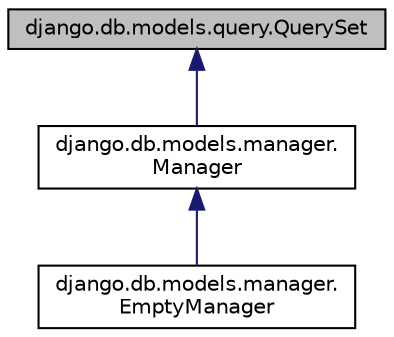 digraph "django.db.models.query.QuerySet"
{
 // LATEX_PDF_SIZE
  edge [fontname="Helvetica",fontsize="10",labelfontname="Helvetica",labelfontsize="10"];
  node [fontname="Helvetica",fontsize="10",shape=record];
  Node1 [label="django.db.models.query.QuerySet",height=0.2,width=0.4,color="black", fillcolor="grey75", style="filled", fontcolor="black",tooltip=" "];
  Node1 -> Node2 [dir="back",color="midnightblue",fontsize="10",style="solid",fontname="Helvetica"];
  Node2 [label="django.db.models.manager.\lManager",height=0.2,width=0.4,color="black", fillcolor="white", style="filled",URL="$classdjango_1_1db_1_1models_1_1manager_1_1_manager.html",tooltip=" "];
  Node2 -> Node3 [dir="back",color="midnightblue",fontsize="10",style="solid",fontname="Helvetica"];
  Node3 [label="django.db.models.manager.\lEmptyManager",height=0.2,width=0.4,color="black", fillcolor="white", style="filled",URL="$classdjango_1_1db_1_1models_1_1manager_1_1_empty_manager.html",tooltip=" "];
}
